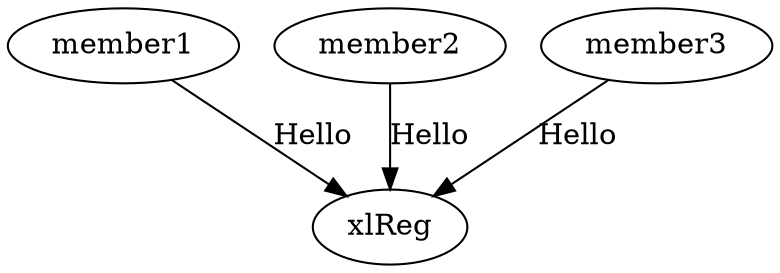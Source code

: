 /* xl-registration.gv */

digraph xlRegistration {
    member1 -> xlReg [label="Hello"] ;
    member2 -> xlReg [label="Hello"] ;
    member3 -> xlReg [label="Hello"] ;
}
